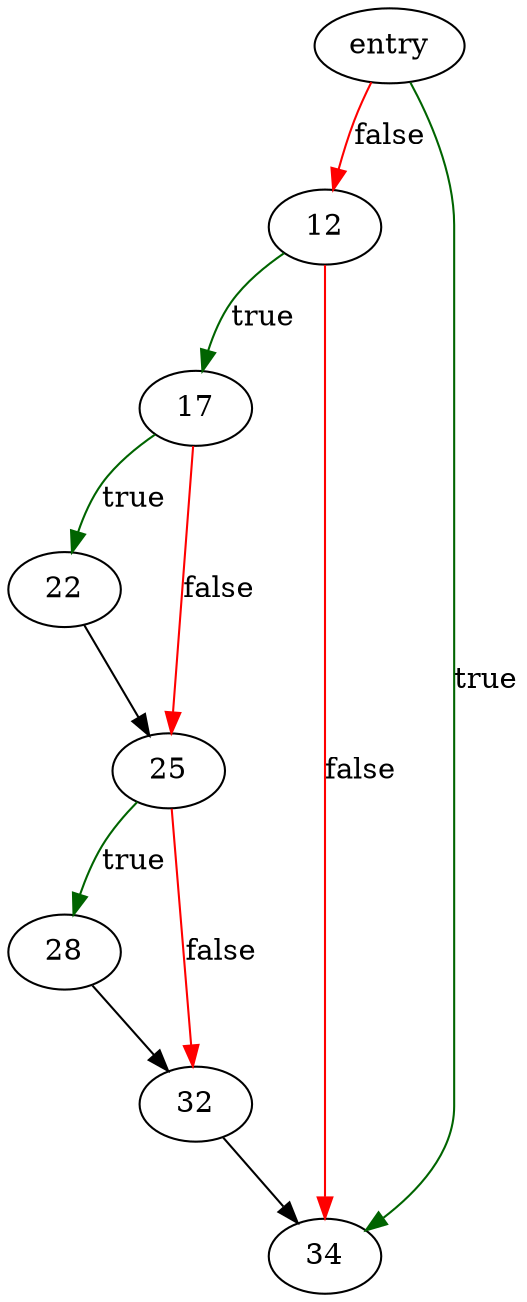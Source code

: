 digraph "pager_incr_changecounter" {
	// Node definitions.
	2 [label=entry];
	12;
	17;
	22;
	25;
	28;
	32;
	34;

	// Edge definitions.
	2 -> 12 [
		color=red
		label=false
	];
	2 -> 34 [
		color=darkgreen
		label=true
	];
	12 -> 17 [
		color=darkgreen
		label=true
	];
	12 -> 34 [
		color=red
		label=false
	];
	17 -> 22 [
		color=darkgreen
		label=true
	];
	17 -> 25 [
		color=red
		label=false
	];
	22 -> 25;
	25 -> 28 [
		color=darkgreen
		label=true
	];
	25 -> 32 [
		color=red
		label=false
	];
	28 -> 32;
	32 -> 34;
}